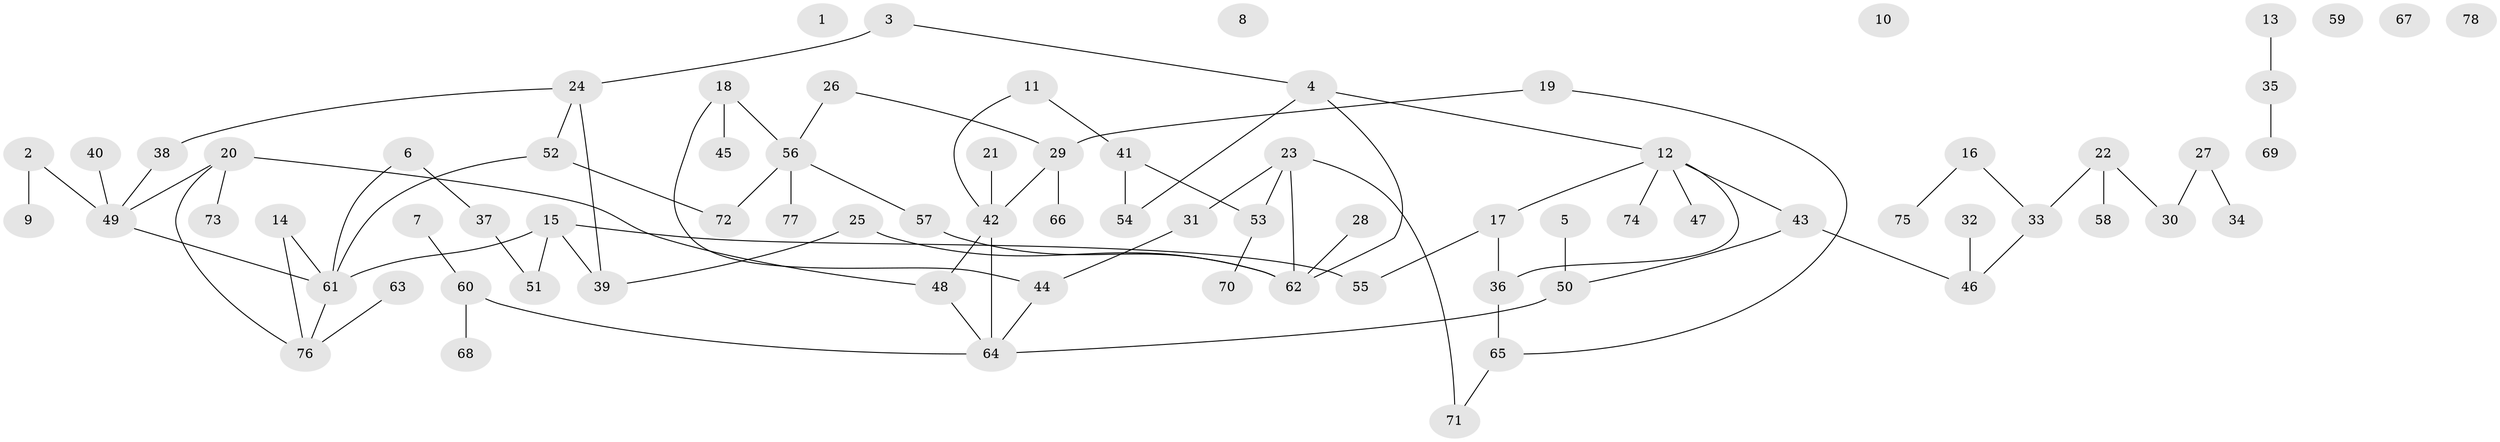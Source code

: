 // coarse degree distribution, {0: 0.15, 4: 0.1, 6: 0.075, 2: 0.25, 5: 0.075, 1: 0.275, 3: 0.05, 8: 0.025}
// Generated by graph-tools (version 1.1) at 2025/16/03/04/25 18:16:35]
// undirected, 78 vertices, 88 edges
graph export_dot {
graph [start="1"]
  node [color=gray90,style=filled];
  1;
  2;
  3;
  4;
  5;
  6;
  7;
  8;
  9;
  10;
  11;
  12;
  13;
  14;
  15;
  16;
  17;
  18;
  19;
  20;
  21;
  22;
  23;
  24;
  25;
  26;
  27;
  28;
  29;
  30;
  31;
  32;
  33;
  34;
  35;
  36;
  37;
  38;
  39;
  40;
  41;
  42;
  43;
  44;
  45;
  46;
  47;
  48;
  49;
  50;
  51;
  52;
  53;
  54;
  55;
  56;
  57;
  58;
  59;
  60;
  61;
  62;
  63;
  64;
  65;
  66;
  67;
  68;
  69;
  70;
  71;
  72;
  73;
  74;
  75;
  76;
  77;
  78;
  2 -- 9;
  2 -- 49;
  3 -- 4;
  3 -- 24;
  4 -- 12;
  4 -- 54;
  4 -- 62;
  5 -- 50;
  6 -- 37;
  6 -- 61;
  7 -- 60;
  11 -- 41;
  11 -- 42;
  12 -- 17;
  12 -- 36;
  12 -- 43;
  12 -- 47;
  12 -- 74;
  13 -- 35;
  14 -- 61;
  14 -- 76;
  15 -- 39;
  15 -- 51;
  15 -- 55;
  15 -- 61;
  16 -- 33;
  16 -- 75;
  17 -- 36;
  17 -- 55;
  18 -- 44;
  18 -- 45;
  18 -- 56;
  19 -- 29;
  19 -- 65;
  20 -- 48;
  20 -- 49;
  20 -- 73;
  20 -- 76;
  21 -- 42;
  22 -- 30;
  22 -- 33;
  22 -- 58;
  23 -- 31;
  23 -- 53;
  23 -- 62;
  23 -- 71;
  24 -- 38;
  24 -- 39;
  24 -- 52;
  25 -- 39;
  25 -- 62;
  26 -- 29;
  26 -- 56;
  27 -- 30;
  27 -- 34;
  28 -- 62;
  29 -- 42;
  29 -- 66;
  31 -- 44;
  32 -- 46;
  33 -- 46;
  35 -- 69;
  36 -- 65;
  37 -- 51;
  38 -- 49;
  40 -- 49;
  41 -- 53;
  41 -- 54;
  42 -- 48;
  42 -- 64;
  43 -- 46;
  43 -- 50;
  44 -- 64;
  48 -- 64;
  49 -- 61;
  50 -- 64;
  52 -- 61;
  52 -- 72;
  53 -- 70;
  56 -- 57;
  56 -- 72;
  56 -- 77;
  57 -- 62;
  60 -- 64;
  60 -- 68;
  61 -- 76;
  63 -- 76;
  65 -- 71;
}
